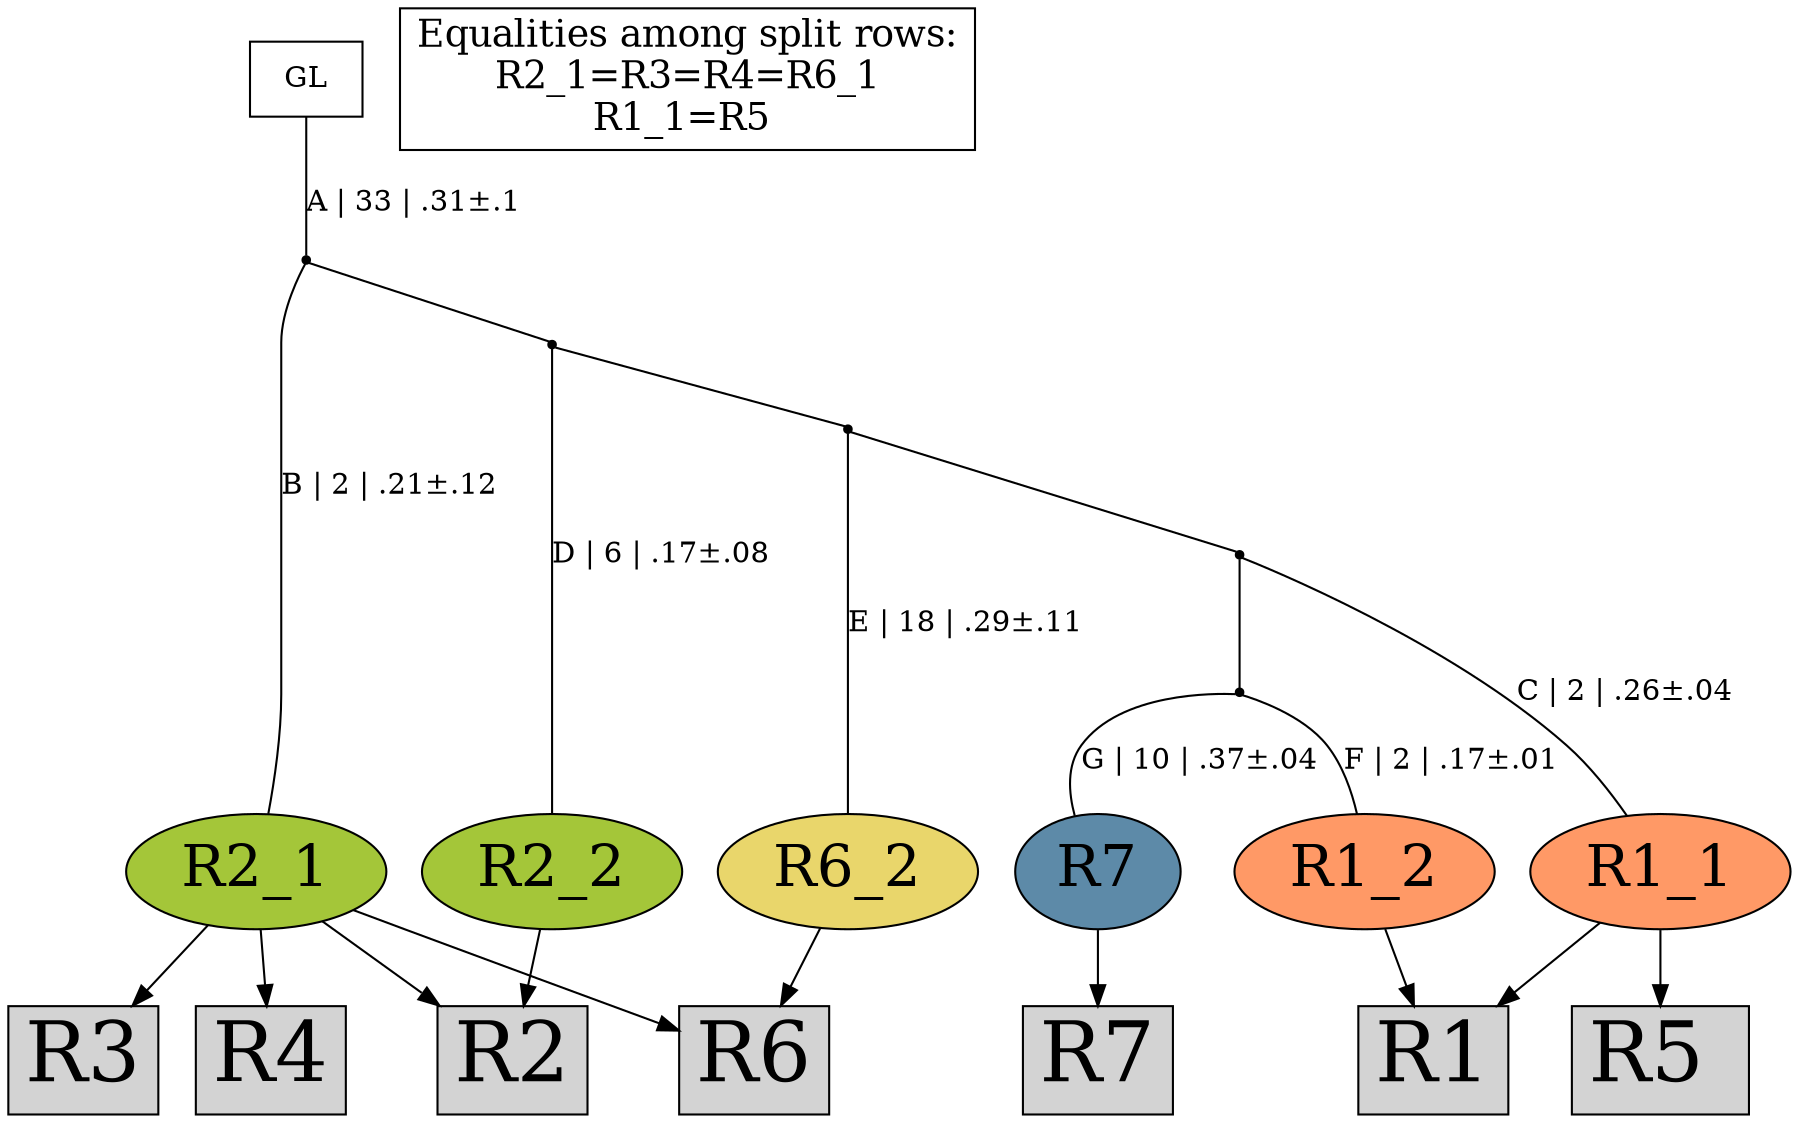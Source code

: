 digraph {
rowR2[label="R2",shape=box,style=filled,fontsize=40];
rowR3[label="R3",shape=box,style=filled,fontsize=40];
rowR4[label="R4",shape=box,style=filled,fontsize=40];
rowR6[label="R6",shape=box,style=filled,fontsize=40];
rowR1[label="R1",shape=box,style=filled,fontsize=40];
rowR5 [label="R5 ",shape=box,style=filled,fontsize=40];
rowR7[label="R7",shape=box,style=filled,fontsize=40];
R2_1[label="R2_1",shape=oval,style=filled,fontsize=28,fillcolor="#a4c639"];
R2_2[label="R2_2",shape=oval,style=filled,fontsize=28,fillcolor="#a4c639"];
R6_2[label="R6_2",shape=oval,style=filled,fontsize=28,fillcolor="#e9d66b"];
R1_1[label="R1_1",shape=oval,style=filled,fontsize=28,fillcolor="#ff9966"];
R1_2[label="R1_2",shape=oval,style=filled,fontsize=28,fillcolor="#ff9966"];
R7[label="R7",shape=oval,style=filled,fontsize=28,fillcolor="#5d8aa8"];
R2_1 -> rowR2[arrowhead="normal"];
R2_2 -> rowR2[arrowhead="normal"];
R2_1 -> rowR3[arrowhead="normal"];
R2_1 -> rowR4[arrowhead="normal"];
R2_1 -> rowR6[arrowhead="normal"];
R6_2 -> rowR6[arrowhead="normal"];
R1_1 -> rowR1[arrowhead="normal"];
R1_2 -> rowR1[arrowhead="normal"];
R1_1 -> rowR5 [arrowhead="normal"];
R7 -> rowR7[arrowhead="normal"];
{rank = same;R2_1;R2_2;R6_2;R1_1;R1_2;R7;}
legend[label="Equalities among split rows:
R2_1=R3=R4=R6_1
R1_1=R5 
",shape=box,fontsize=18];
Int1[shape=point,style=filled,fillcolor=black,label=""];
Int1 -> R1_2[arrowhead=none, label="F | 2 | .17±.01"];
Int1 -> R7[arrowhead=none, label="G | 10 | .37±.04"];
Int2[shape=point,style=filled,fillcolor=black,label=""];
Int2 -> R1_1[arrowhead=none, label="C | 2 | .26±.04"];
Int2 -> Int1[arrowhead=none, label=""];
Int3[shape=point,style=filled,fillcolor=black,label=""];
Int3 -> R6_2[arrowhead=none, label="E | 18 | .29±.11"];
Int3 -> Int2[arrowhead=none, label=""];
Int4[shape=point,style=filled,fillcolor=black,label=""];
Int4 -> R2_2[arrowhead=none, label="D | 6 | .17±.08"];
Int4 -> Int3[arrowhead=none, label=""];
Int5[shape=point,style=filled,fillcolor=black,label=""];
Int5 -> R2_1[arrowhead=none, label="B | 2 | .21±.12"];
Int5 -> Int4[arrowhead=none, label=""];
GL[label="GL",shape=box,style=filled,fillcolor=white];
GL -> Int5[arrowhead=none, label="A | 33 | .31±.1"];
}